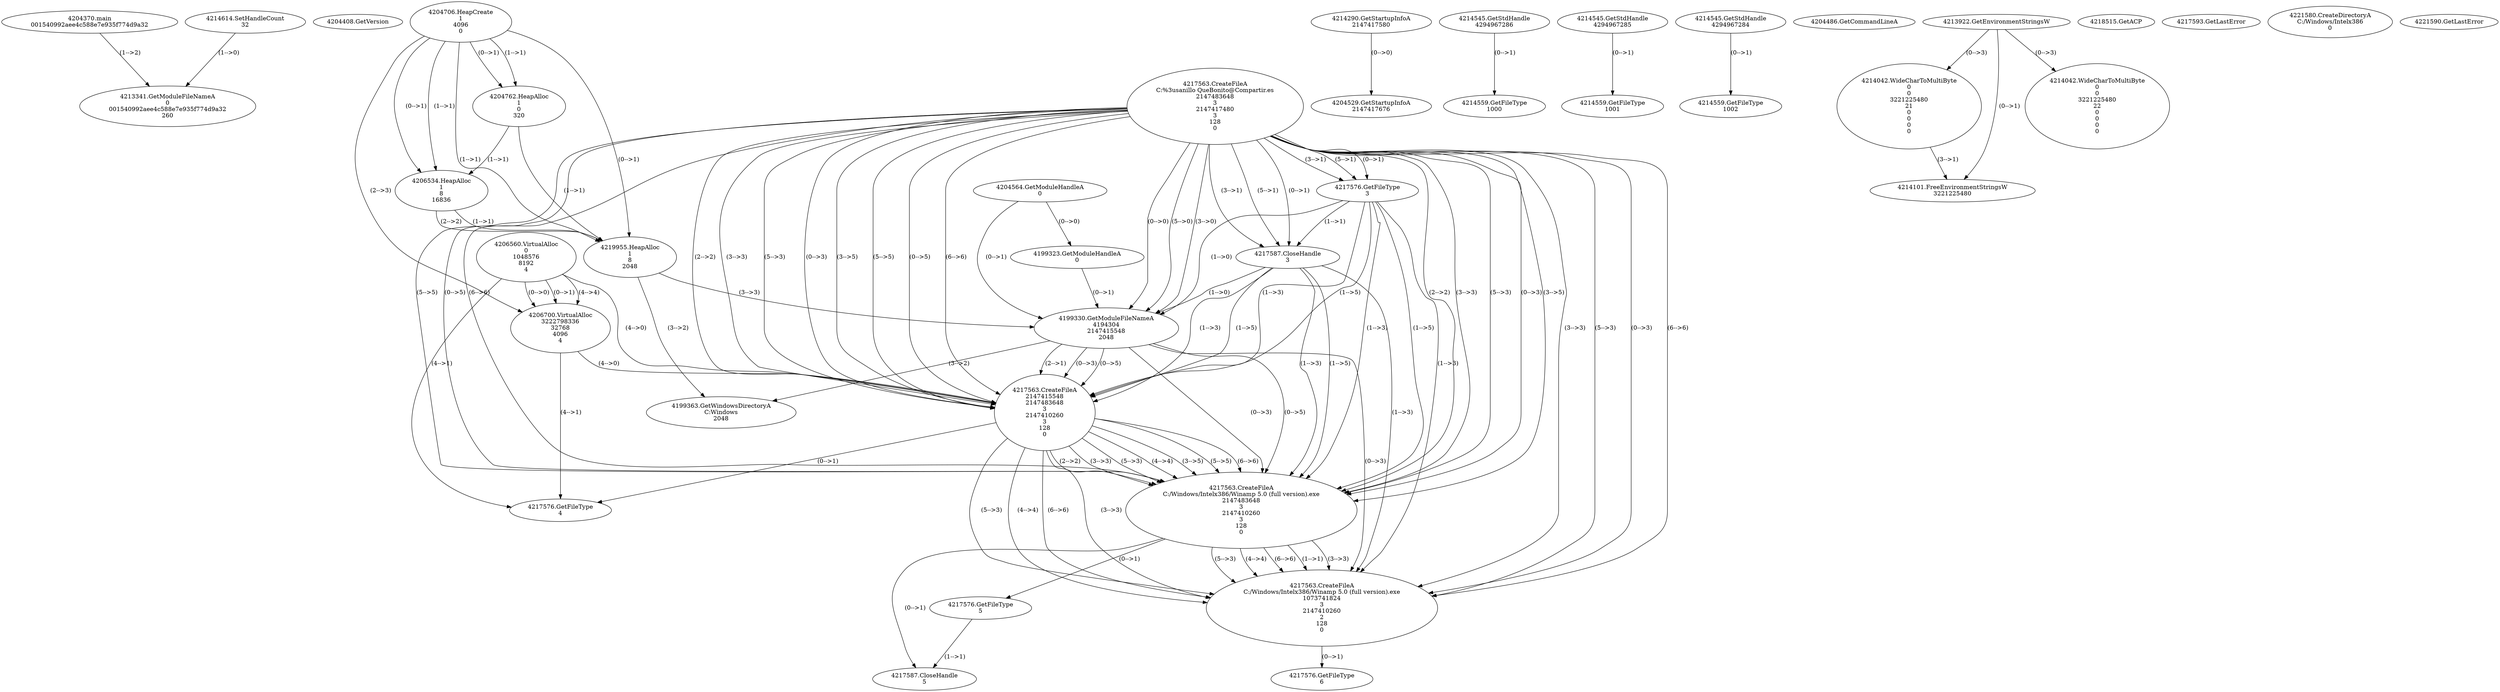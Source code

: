// Global SCDG with merge call
digraph {
	0 [label="4204370.main
001540992aee4c588e7e935f774d9a32"]
	1 [label="4204408.GetVersion
"]
	2 [label="4204706.HeapCreate
1
4096
0"]
	3 [label="4204762.HeapAlloc
1
0
320"]
	2 -> 3 [label="(1-->1)"]
	2 -> 3 [label="(0-->1)"]
	4 [label="4206534.HeapAlloc
1
8
16836"]
	2 -> 4 [label="(1-->1)"]
	2 -> 4 [label="(0-->1)"]
	3 -> 4 [label="(1-->1)"]
	5 [label="4206560.VirtualAlloc
0
1048576
8192
4"]
	6 [label="4206700.VirtualAlloc
3222798336
32768
4096
4"]
	5 -> 6 [label="(0-->1)"]
	2 -> 6 [label="(2-->3)"]
	5 -> 6 [label="(4-->4)"]
	5 -> 6 [label="(0-->0)"]
	7 [label="4214290.GetStartupInfoA
2147417580"]
	8 [label="4214545.GetStdHandle
4294967286"]
	9 [label="4214559.GetFileType
1000"]
	8 -> 9 [label="(0-->1)"]
	10 [label="4214545.GetStdHandle
4294967285"]
	11 [label="4214559.GetFileType
1001"]
	10 -> 11 [label="(0-->1)"]
	12 [label="4214545.GetStdHandle
4294967284"]
	13 [label="4214559.GetFileType
1002"]
	12 -> 13 [label="(0-->1)"]
	14 [label="4214614.SetHandleCount
32"]
	15 [label="4204486.GetCommandLineA
"]
	16 [label="4213922.GetEnvironmentStringsW
"]
	17 [label="4214042.WideCharToMultiByte
0
0
3221225480
21
0
0
0
0"]
	16 -> 17 [label="(0-->3)"]
	18 [label="4214101.FreeEnvironmentStringsW
3221225480"]
	16 -> 18 [label="(0-->1)"]
	17 -> 18 [label="(3-->1)"]
	19 [label="4218515.GetACP
"]
	20 [label="4213341.GetModuleFileNameA
0
001540992aee4c588e7e935f774d9a32
260"]
	0 -> 20 [label="(1-->2)"]
	14 -> 20 [label="(1-->0)"]
	21 [label="4219955.HeapAlloc
1
8
2048"]
	2 -> 21 [label="(1-->1)"]
	2 -> 21 [label="(0-->1)"]
	3 -> 21 [label="(1-->1)"]
	4 -> 21 [label="(1-->1)"]
	4 -> 21 [label="(2-->2)"]
	22 [label="4204529.GetStartupInfoA
2147417676"]
	7 -> 22 [label="(0-->0)"]
	23 [label="4204564.GetModuleHandleA
0"]
	24 [label="4217563.CreateFileA
C:\Gusanillo QueBonito@Compartir.es
2147483648
3
2147417480
3
128
0"]
	25 [label="4217576.GetFileType
3"]
	24 -> 25 [label="(3-->1)"]
	24 -> 25 [label="(5-->1)"]
	24 -> 25 [label="(0-->1)"]
	26 [label="4217587.CloseHandle
3"]
	24 -> 26 [label="(3-->1)"]
	24 -> 26 [label="(5-->1)"]
	24 -> 26 [label="(0-->1)"]
	25 -> 26 [label="(1-->1)"]
	27 [label="4217593.GetLastError
"]
	28 [label="4199323.GetModuleHandleA
0"]
	23 -> 28 [label="(0-->0)"]
	29 [label="4199330.GetModuleFileNameA
4194304
2147415548
2048"]
	23 -> 29 [label="(0-->1)"]
	28 -> 29 [label="(0-->1)"]
	21 -> 29 [label="(3-->3)"]
	24 -> 29 [label="(3-->0)"]
	24 -> 29 [label="(5-->0)"]
	24 -> 29 [label="(0-->0)"]
	25 -> 29 [label="(1-->0)"]
	26 -> 29 [label="(1-->0)"]
	30 [label="4199363.GetWindowsDirectoryA
C:\Windows
2048"]
	21 -> 30 [label="(3-->2)"]
	29 -> 30 [label="(3-->2)"]
	31 [label="4221580.CreateDirectoryA
C:/Windows/Intelx386
0"]
	32 [label="4214042.WideCharToMultiByte
0
0
3221225480
22
0
0
0
0"]
	16 -> 32 [label="(0-->3)"]
	33 [label="4221590.GetLastError
"]
	34 [label="4217563.CreateFileA
2147415548
2147483648
3
2147410260
3
128
0"]
	29 -> 34 [label="(2-->1)"]
	24 -> 34 [label="(2-->2)"]
	24 -> 34 [label="(3-->3)"]
	24 -> 34 [label="(5-->3)"]
	24 -> 34 [label="(0-->3)"]
	25 -> 34 [label="(1-->3)"]
	26 -> 34 [label="(1-->3)"]
	29 -> 34 [label="(0-->3)"]
	24 -> 34 [label="(3-->5)"]
	24 -> 34 [label="(5-->5)"]
	24 -> 34 [label="(0-->5)"]
	25 -> 34 [label="(1-->5)"]
	26 -> 34 [label="(1-->5)"]
	29 -> 34 [label="(0-->5)"]
	24 -> 34 [label="(6-->6)"]
	5 -> 34 [label="(4-->0)"]
	6 -> 34 [label="(4-->0)"]
	35 [label="4217576.GetFileType
4"]
	5 -> 35 [label="(4-->1)"]
	6 -> 35 [label="(4-->1)"]
	34 -> 35 [label="(0-->1)"]
	36 [label="4217563.CreateFileA
C:/Windows/Intelx386/Winamp 5.0 (full version).exe
2147483648
3
2147410260
3
128
0"]
	24 -> 36 [label="(2-->2)"]
	34 -> 36 [label="(2-->2)"]
	24 -> 36 [label="(3-->3)"]
	24 -> 36 [label="(5-->3)"]
	24 -> 36 [label="(0-->3)"]
	25 -> 36 [label="(1-->3)"]
	26 -> 36 [label="(1-->3)"]
	29 -> 36 [label="(0-->3)"]
	34 -> 36 [label="(3-->3)"]
	34 -> 36 [label="(5-->3)"]
	34 -> 36 [label="(4-->4)"]
	24 -> 36 [label="(3-->5)"]
	24 -> 36 [label="(5-->5)"]
	24 -> 36 [label="(0-->5)"]
	25 -> 36 [label="(1-->5)"]
	26 -> 36 [label="(1-->5)"]
	29 -> 36 [label="(0-->5)"]
	34 -> 36 [label="(3-->5)"]
	34 -> 36 [label="(5-->5)"]
	24 -> 36 [label="(6-->6)"]
	34 -> 36 [label="(6-->6)"]
	37 [label="4217576.GetFileType
5"]
	36 -> 37 [label="(0-->1)"]
	38 [label="4217587.CloseHandle
5"]
	36 -> 38 [label="(0-->1)"]
	37 -> 38 [label="(1-->1)"]
	39 [label="4217563.CreateFileA
C:/Windows/Intelx386/Winamp 5.0 (full version).exe
1073741824
3
2147410260
2
128
0"]
	36 -> 39 [label="(1-->1)"]
	24 -> 39 [label="(3-->3)"]
	24 -> 39 [label="(5-->3)"]
	24 -> 39 [label="(0-->3)"]
	25 -> 39 [label="(1-->3)"]
	26 -> 39 [label="(1-->3)"]
	29 -> 39 [label="(0-->3)"]
	34 -> 39 [label="(3-->3)"]
	34 -> 39 [label="(5-->3)"]
	36 -> 39 [label="(3-->3)"]
	36 -> 39 [label="(5-->3)"]
	34 -> 39 [label="(4-->4)"]
	36 -> 39 [label="(4-->4)"]
	24 -> 39 [label="(6-->6)"]
	34 -> 39 [label="(6-->6)"]
	36 -> 39 [label="(6-->6)"]
	40 [label="4217576.GetFileType
6"]
	39 -> 40 [label="(0-->1)"]
}

